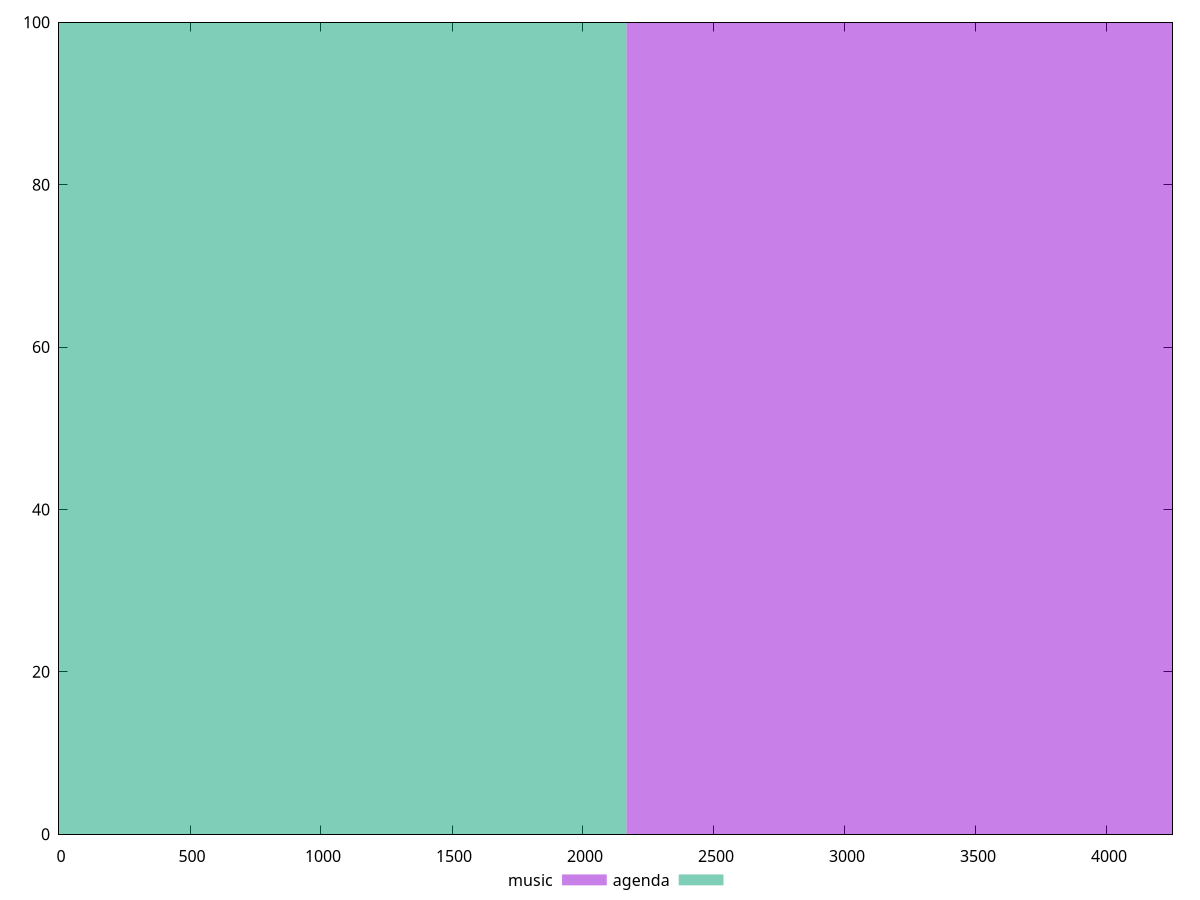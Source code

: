 reset

$music <<EOF
4331.796578453574 100
EOF

$agenda <<EOF
0 100
EOF

set key outside below
set boxwidth 4331.796578453574
set xrange [0:4250]
set yrange [0:100]
set trange [0:100]
set style fill transparent solid 0.5 noborder
set terminal svg size 640, 500 enhanced background rgb 'white'
set output "reports/report_00030_2021-02-24T20-42-31.540Z/unused-javascript/comparison/histogram/0_vs_1.svg"

plot $music title "music" with boxes, \
     $agenda title "agenda" with boxes

reset
